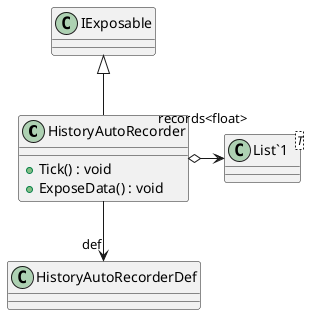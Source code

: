 @startuml
class HistoryAutoRecorder {
    + Tick() : void
    + ExposeData() : void
}
class "List`1"<T> {
}
IExposable <|-- HistoryAutoRecorder
HistoryAutoRecorder --> "def" HistoryAutoRecorderDef
HistoryAutoRecorder o-> "records<float>" "List`1"
@enduml
